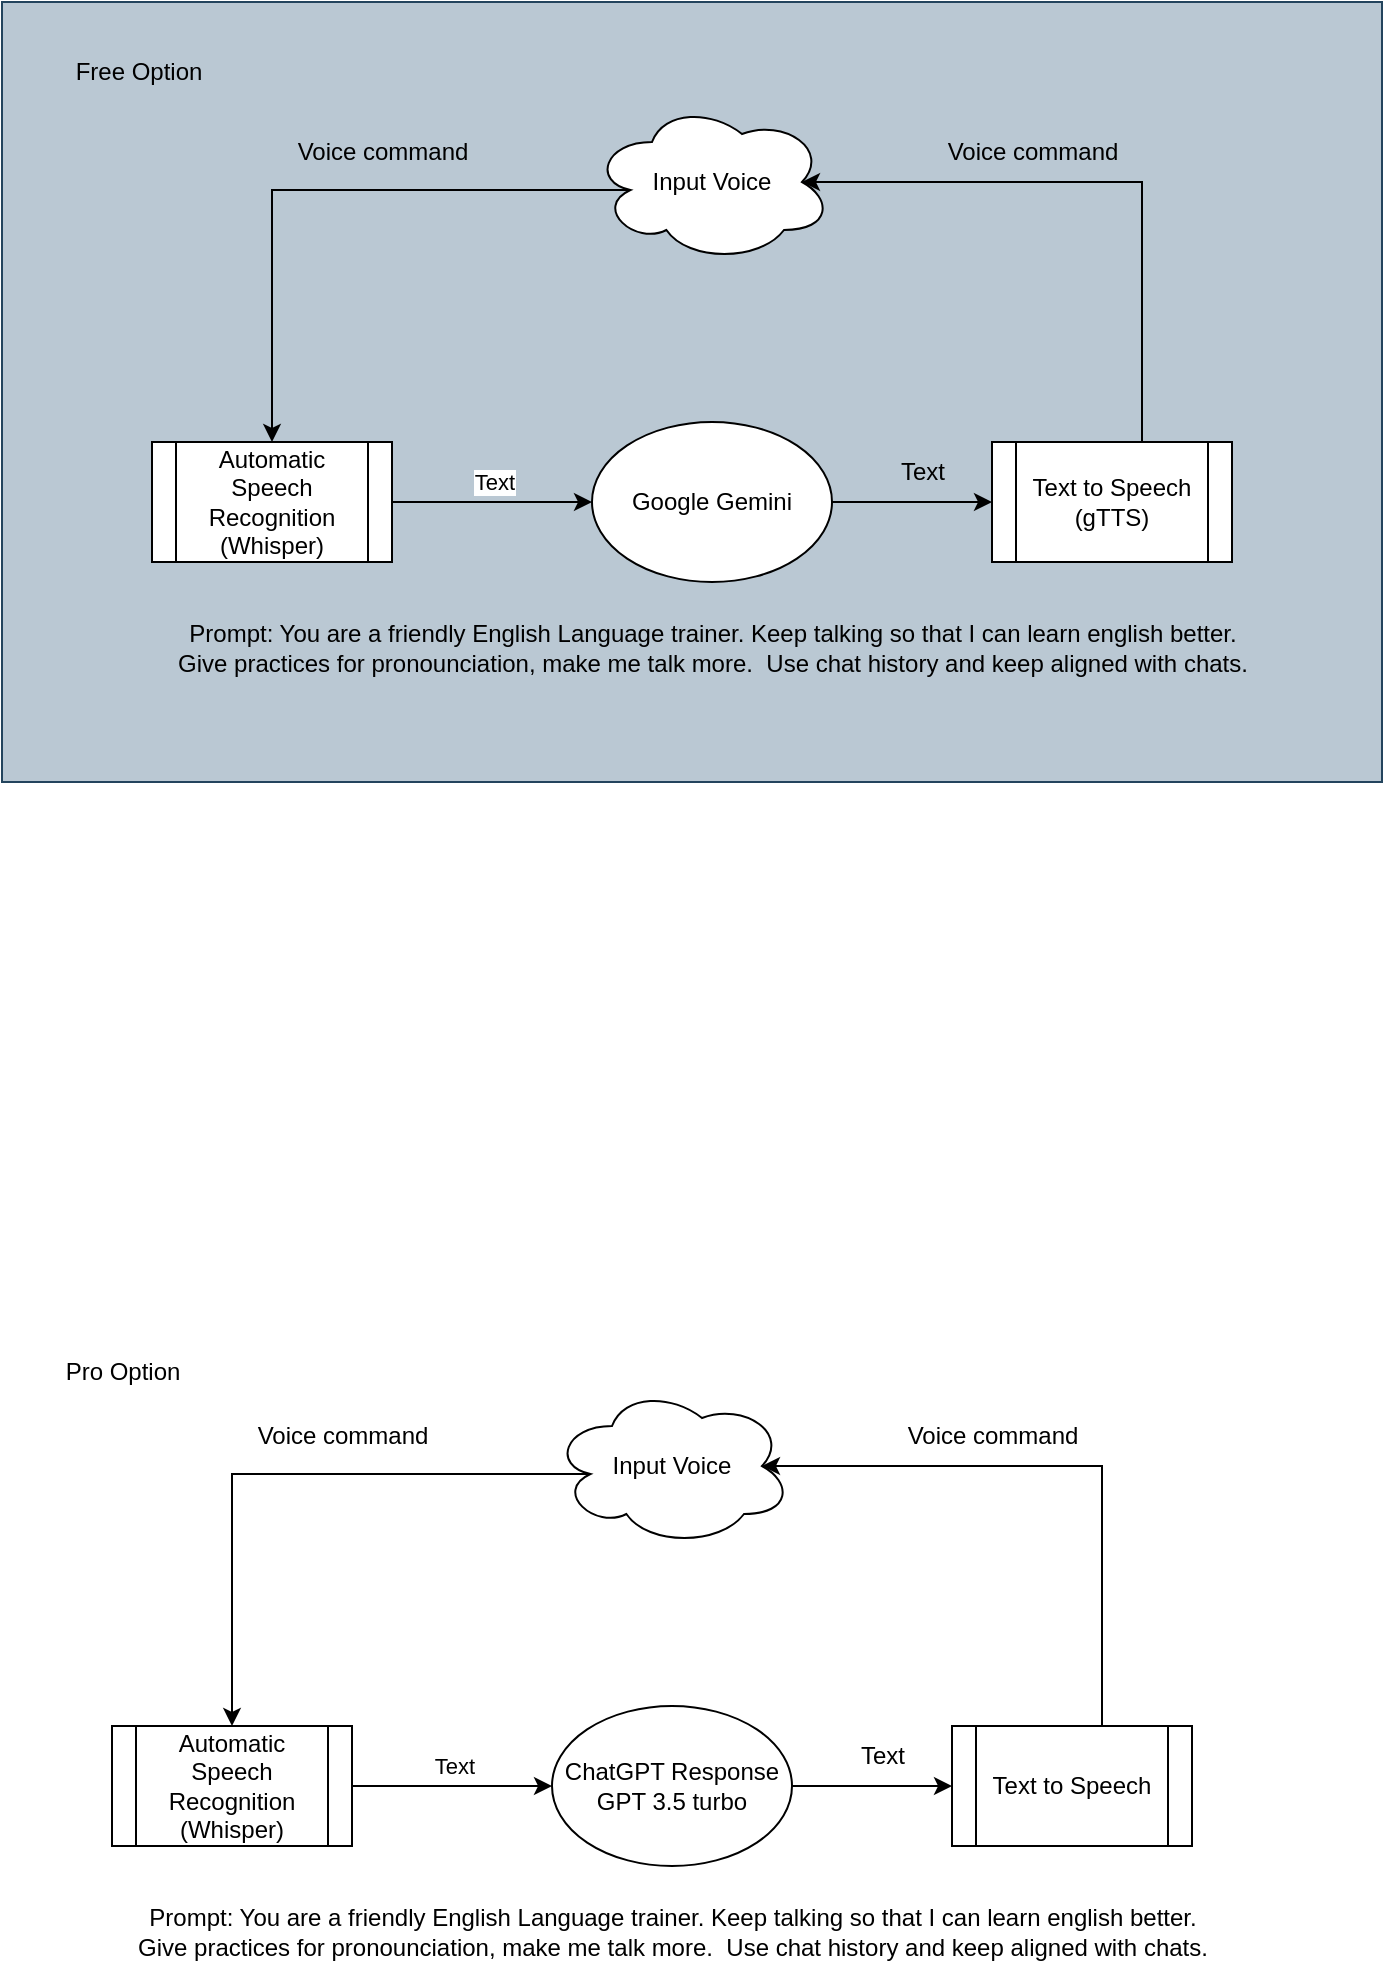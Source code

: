 <mxfile version="24.6.4" type="github">
  <diagram name="Page-1" id="gXbyF3qXyhQlLYsCx0Ya">
    <mxGraphModel dx="1400" dy="743" grid="1" gridSize="10" guides="1" tooltips="1" connect="1" arrows="1" fold="1" page="1" pageScale="1" pageWidth="850" pageHeight="1100" math="0" shadow="0">
      <root>
        <mxCell id="0" />
        <mxCell id="1" parent="0" />
        <mxCell id="61okysOQSv1O7eJIanx_-36" value="" style="rounded=0;whiteSpace=wrap;html=1;fillColor=#bac8d3;strokeColor=#23445d;" vertex="1" parent="1">
          <mxGeometry x="70" y="90" width="690" height="390" as="geometry" />
        </mxCell>
        <mxCell id="61okysOQSv1O7eJIanx_-3" value="" style="edgeStyle=orthogonalEdgeStyle;rounded=0;orthogonalLoop=1;jettySize=auto;html=1;exitX=0.16;exitY=0.55;exitDx=0;exitDy=0;exitPerimeter=0;" edge="1" parent="1" source="61okysOQSv1O7eJIanx_-1" target="61okysOQSv1O7eJIanx_-2">
          <mxGeometry relative="1" as="geometry">
            <mxPoint x="377" y="183.12" as="sourcePoint" />
          </mxGeometry>
        </mxCell>
        <mxCell id="61okysOQSv1O7eJIanx_-1" value="Input Voice" style="ellipse;shape=cloud;whiteSpace=wrap;html=1;" vertex="1" parent="1">
          <mxGeometry x="365" y="140" width="120" height="80" as="geometry" />
        </mxCell>
        <mxCell id="61okysOQSv1O7eJIanx_-8" value="" style="edgeStyle=orthogonalEdgeStyle;rounded=0;orthogonalLoop=1;jettySize=auto;html=1;" edge="1" parent="1" source="61okysOQSv1O7eJIanx_-2" target="61okysOQSv1O7eJIanx_-5">
          <mxGeometry relative="1" as="geometry" />
        </mxCell>
        <mxCell id="61okysOQSv1O7eJIanx_-14" value="Text" style="edgeLabel;html=1;align=center;verticalAlign=middle;resizable=0;points=[];" vertex="1" connectable="0" parent="61okysOQSv1O7eJIanx_-8">
          <mxGeometry x="0.016" y="10" relative="1" as="geometry">
            <mxPoint as="offset" />
          </mxGeometry>
        </mxCell>
        <mxCell id="61okysOQSv1O7eJIanx_-2" value="Automatic Speech Recognition&lt;div&gt;(Whisper)&lt;/div&gt;" style="shape=process;whiteSpace=wrap;html=1;backgroundOutline=1;" vertex="1" parent="1">
          <mxGeometry x="145" y="310" width="120" height="60" as="geometry" />
        </mxCell>
        <mxCell id="61okysOQSv1O7eJIanx_-10" value="" style="edgeStyle=orthogonalEdgeStyle;rounded=0;orthogonalLoop=1;jettySize=auto;html=1;" edge="1" parent="1" source="61okysOQSv1O7eJIanx_-5" target="61okysOQSv1O7eJIanx_-9">
          <mxGeometry relative="1" as="geometry" />
        </mxCell>
        <mxCell id="61okysOQSv1O7eJIanx_-5" value="Google Gemini" style="ellipse;whiteSpace=wrap;html=1;" vertex="1" parent="1">
          <mxGeometry x="365" y="300" width="120" height="80" as="geometry" />
        </mxCell>
        <mxCell id="61okysOQSv1O7eJIanx_-9" value="Text to Speech&lt;div&gt;(gTTS)&lt;/div&gt;" style="shape=process;whiteSpace=wrap;html=1;backgroundOutline=1;" vertex="1" parent="1">
          <mxGeometry x="565" y="310" width="120" height="60" as="geometry" />
        </mxCell>
        <mxCell id="61okysOQSv1O7eJIanx_-12" style="edgeStyle=orthogonalEdgeStyle;rounded=0;orthogonalLoop=1;jettySize=auto;html=1;entryX=0.875;entryY=0.5;entryDx=0;entryDy=0;entryPerimeter=0;" edge="1" parent="1" target="61okysOQSv1O7eJIanx_-1">
          <mxGeometry relative="1" as="geometry">
            <mxPoint x="640" y="310" as="sourcePoint" />
            <mxPoint x="475" y="180" as="targetPoint" />
            <Array as="points">
              <mxPoint x="640" y="180" />
            </Array>
          </mxGeometry>
        </mxCell>
        <mxCell id="61okysOQSv1O7eJIanx_-13" value="Prompt: You are a friendly English Language trainer. Keep talking so that I can learn english better.&lt;div&gt;Give practices for pronounciation, make me talk more.&amp;nbsp; Use chat history and keep aligned with chats.&lt;/div&gt;" style="text;html=1;align=center;verticalAlign=middle;resizable=0;points=[];autosize=1;strokeColor=none;fillColor=none;" vertex="1" parent="1">
          <mxGeometry x="145" y="393" width="560" height="40" as="geometry" />
        </mxCell>
        <mxCell id="61okysOQSv1O7eJIanx_-15" value="Voice command" style="text;html=1;align=center;verticalAlign=middle;resizable=0;points=[];autosize=1;strokeColor=none;fillColor=none;" vertex="1" parent="1">
          <mxGeometry x="205" y="150" width="110" height="30" as="geometry" />
        </mxCell>
        <mxCell id="61okysOQSv1O7eJIanx_-16" value="Text" style="text;html=1;align=center;verticalAlign=middle;resizable=0;points=[];autosize=1;strokeColor=none;fillColor=none;" vertex="1" parent="1">
          <mxGeometry x="505" y="310" width="50" height="30" as="geometry" />
        </mxCell>
        <mxCell id="61okysOQSv1O7eJIanx_-17" value="Voice command" style="text;html=1;align=center;verticalAlign=middle;resizable=0;points=[];autosize=1;strokeColor=none;fillColor=none;" vertex="1" parent="1">
          <mxGeometry x="530" y="150" width="110" height="30" as="geometry" />
        </mxCell>
        <mxCell id="61okysOQSv1O7eJIanx_-18" value="" style="edgeStyle=orthogonalEdgeStyle;rounded=0;orthogonalLoop=1;jettySize=auto;html=1;exitX=0.16;exitY=0.55;exitDx=0;exitDy=0;exitPerimeter=0;" edge="1" parent="1" source="61okysOQSv1O7eJIanx_-19" target="61okysOQSv1O7eJIanx_-22">
          <mxGeometry relative="1" as="geometry">
            <mxPoint x="357" y="825.12" as="sourcePoint" />
          </mxGeometry>
        </mxCell>
        <mxCell id="61okysOQSv1O7eJIanx_-19" value="Input Voice" style="ellipse;shape=cloud;whiteSpace=wrap;html=1;" vertex="1" parent="1">
          <mxGeometry x="345" y="782" width="120" height="80" as="geometry" />
        </mxCell>
        <mxCell id="61okysOQSv1O7eJIanx_-20" value="" style="edgeStyle=orthogonalEdgeStyle;rounded=0;orthogonalLoop=1;jettySize=auto;html=1;" edge="1" parent="1" source="61okysOQSv1O7eJIanx_-22" target="61okysOQSv1O7eJIanx_-24">
          <mxGeometry relative="1" as="geometry" />
        </mxCell>
        <mxCell id="61okysOQSv1O7eJIanx_-21" value="Text" style="edgeLabel;html=1;align=center;verticalAlign=middle;resizable=0;points=[];" vertex="1" connectable="0" parent="61okysOQSv1O7eJIanx_-20">
          <mxGeometry x="0.016" y="10" relative="1" as="geometry">
            <mxPoint as="offset" />
          </mxGeometry>
        </mxCell>
        <mxCell id="61okysOQSv1O7eJIanx_-22" value="Automatic Speech Recognition&lt;div&gt;(Whisper)&lt;/div&gt;" style="shape=process;whiteSpace=wrap;html=1;backgroundOutline=1;" vertex="1" parent="1">
          <mxGeometry x="125" y="952" width="120" height="60" as="geometry" />
        </mxCell>
        <mxCell id="61okysOQSv1O7eJIanx_-23" value="" style="edgeStyle=orthogonalEdgeStyle;rounded=0;orthogonalLoop=1;jettySize=auto;html=1;" edge="1" parent="1" source="61okysOQSv1O7eJIanx_-24" target="61okysOQSv1O7eJIanx_-25">
          <mxGeometry relative="1" as="geometry" />
        </mxCell>
        <mxCell id="61okysOQSv1O7eJIanx_-24" value="ChatGPT Response&lt;div&gt;GPT 3.5 turbo&lt;/div&gt;" style="ellipse;whiteSpace=wrap;html=1;" vertex="1" parent="1">
          <mxGeometry x="345" y="942" width="120" height="80" as="geometry" />
        </mxCell>
        <mxCell id="61okysOQSv1O7eJIanx_-25" value="Text to Speech" style="shape=process;whiteSpace=wrap;html=1;backgroundOutline=1;" vertex="1" parent="1">
          <mxGeometry x="545" y="952" width="120" height="60" as="geometry" />
        </mxCell>
        <mxCell id="61okysOQSv1O7eJIanx_-26" style="edgeStyle=orthogonalEdgeStyle;rounded=0;orthogonalLoop=1;jettySize=auto;html=1;entryX=0.875;entryY=0.5;entryDx=0;entryDy=0;entryPerimeter=0;" edge="1" parent="1" target="61okysOQSv1O7eJIanx_-19">
          <mxGeometry relative="1" as="geometry">
            <mxPoint x="620" y="952" as="sourcePoint" />
            <mxPoint x="455" y="822" as="targetPoint" />
            <Array as="points">
              <mxPoint x="620" y="822" />
            </Array>
          </mxGeometry>
        </mxCell>
        <mxCell id="61okysOQSv1O7eJIanx_-27" value="Prompt: You are a friendly English Language trainer. Keep talking so that I can learn english better.&lt;div&gt;Give practices for pronounciation, make me talk more.&amp;nbsp; Use chat history and keep aligned with chats.&lt;/div&gt;" style="text;html=1;align=center;verticalAlign=middle;resizable=0;points=[];autosize=1;strokeColor=none;fillColor=none;" vertex="1" parent="1">
          <mxGeometry x="125" y="1035" width="560" height="40" as="geometry" />
        </mxCell>
        <mxCell id="61okysOQSv1O7eJIanx_-28" value="Voice command" style="text;html=1;align=center;verticalAlign=middle;resizable=0;points=[];autosize=1;strokeColor=none;fillColor=none;" vertex="1" parent="1">
          <mxGeometry x="185" y="792" width="110" height="30" as="geometry" />
        </mxCell>
        <mxCell id="61okysOQSv1O7eJIanx_-29" value="Text" style="text;html=1;align=center;verticalAlign=middle;resizable=0;points=[];autosize=1;strokeColor=none;fillColor=none;" vertex="1" parent="1">
          <mxGeometry x="485" y="952" width="50" height="30" as="geometry" />
        </mxCell>
        <mxCell id="61okysOQSv1O7eJIanx_-30" value="Voice command" style="text;html=1;align=center;verticalAlign=middle;resizable=0;points=[];autosize=1;strokeColor=none;fillColor=none;" vertex="1" parent="1">
          <mxGeometry x="510" y="792" width="110" height="30" as="geometry" />
        </mxCell>
        <mxCell id="61okysOQSv1O7eJIanx_-31" value="Free Option" style="text;html=1;align=center;verticalAlign=middle;resizable=1;points=[];autosize=1;strokeColor=none;fillColor=none;" vertex="1" parent="1">
          <mxGeometry x="90" y="110" width="95" height="30" as="geometry" />
        </mxCell>
        <mxCell id="61okysOQSv1O7eJIanx_-32" value="Pro Option" style="text;html=1;align=center;verticalAlign=middle;resizable=0;points=[];autosize=1;strokeColor=none;fillColor=none;" vertex="1" parent="1">
          <mxGeometry x="90" y="760" width="80" height="30" as="geometry" />
        </mxCell>
      </root>
    </mxGraphModel>
  </diagram>
</mxfile>

